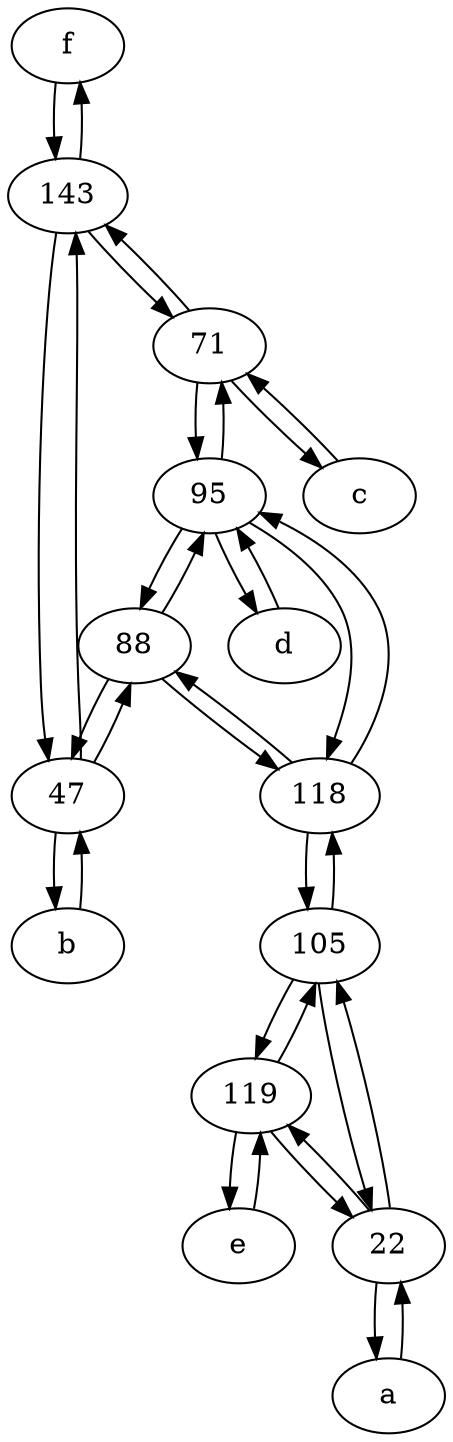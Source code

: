 digraph  {
	f [pos="15,45!"];
	95;
	88;
	c [pos="20,10!"];
	105;
	143;
	b [pos="50,20!"];
	d [pos="20,30!"];
	47;
	e [pos="30,50!"];
	119;
	22;
	a [pos="40,10!"];
	71;
	118;
	22 -> 105;
	a -> 22;
	22 -> 119;
	88 -> 47;
	105 -> 22;
	143 -> 47;
	105 -> 118;
	22 -> a;
	88 -> 118;
	118 -> 95;
	119 -> e;
	95 -> 118;
	119 -> 22;
	c -> 71;
	119 -> 105;
	f -> 143;
	95 -> 71;
	d -> 95;
	88 -> 95;
	e -> 119;
	47 -> 88;
	47 -> 143;
	71 -> c;
	118 -> 105;
	105 -> 119;
	71 -> 143;
	118 -> 88;
	143 -> f;
	143 -> 71;
	95 -> d;
	95 -> 88;
	b -> 47;
	71 -> 95;
	47 -> b;

	}